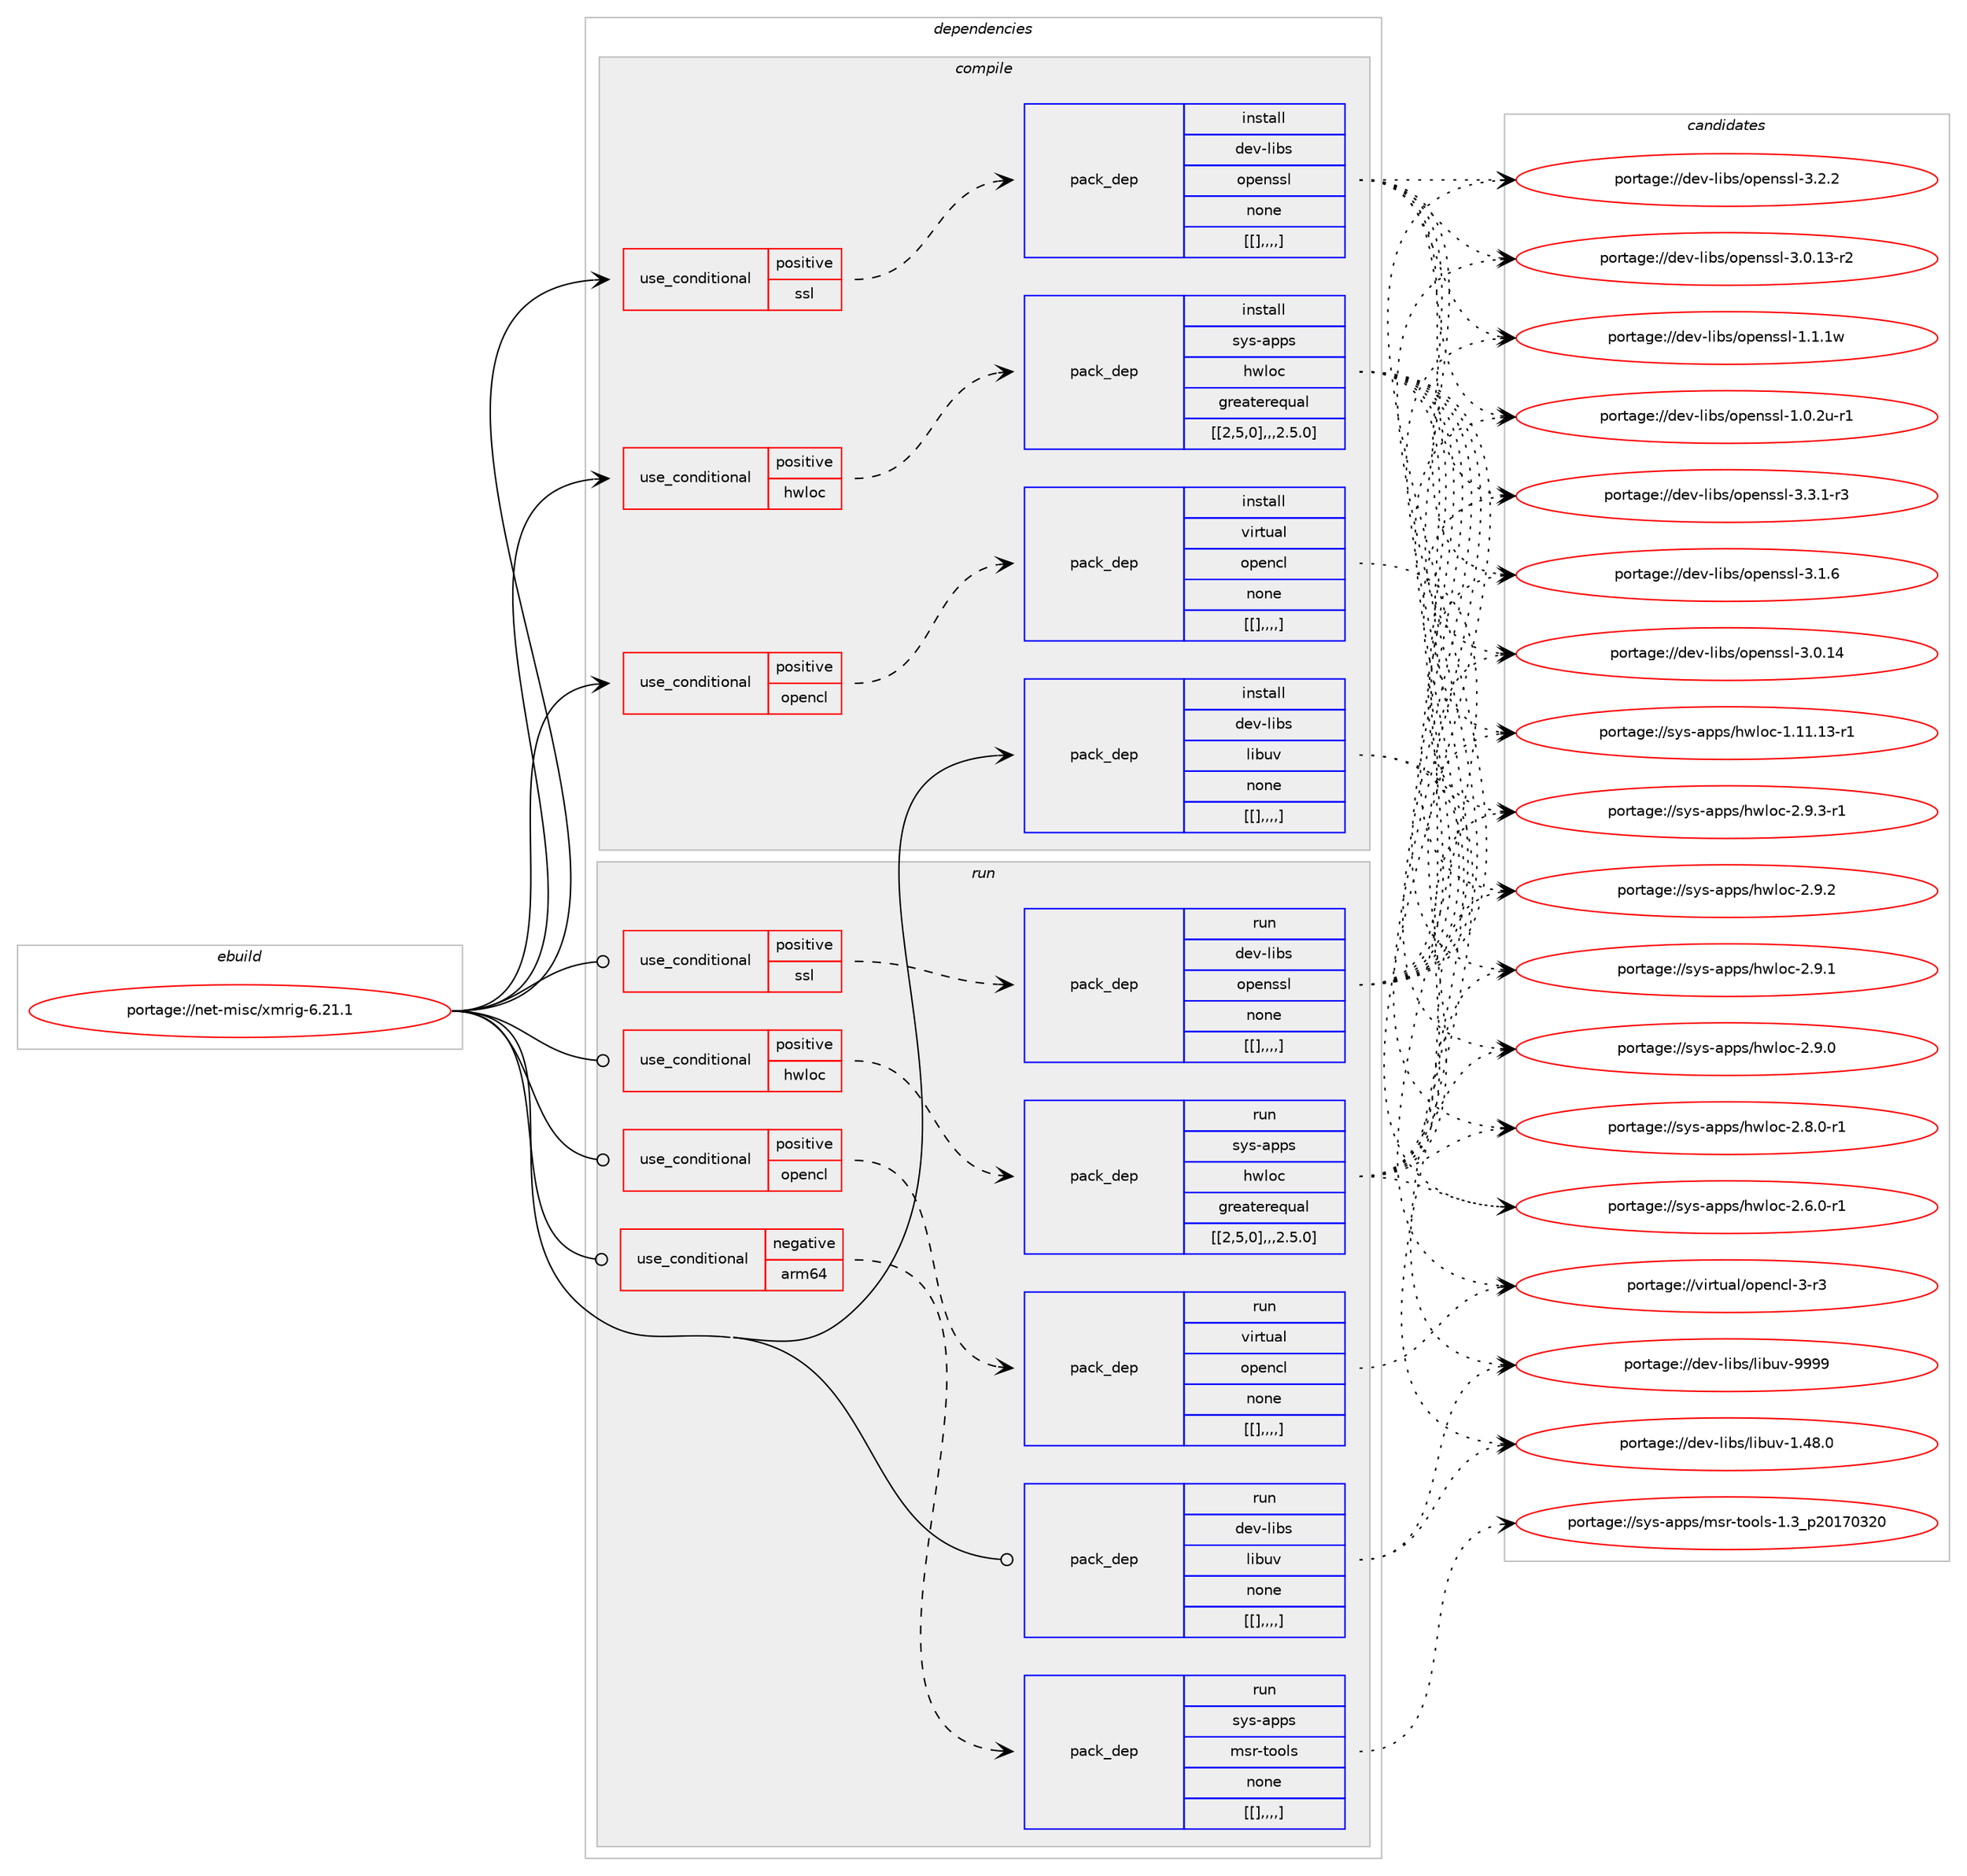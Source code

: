 digraph prolog {

# *************
# Graph options
# *************

newrank=true;
concentrate=true;
compound=true;
graph [rankdir=LR,fontname=Helvetica,fontsize=10,ranksep=1.5];#, ranksep=2.5, nodesep=0.2];
edge  [arrowhead=vee];
node  [fontname=Helvetica,fontsize=10];

# **********
# The ebuild
# **********

subgraph cluster_leftcol {
color=gray;
label=<<i>ebuild</i>>;
id [label="portage://net-misc/xmrig-6.21.1", color=red, width=4, href="../net-misc/xmrig-6.21.1.svg"];
}

# ****************
# The dependencies
# ****************

subgraph cluster_midcol {
color=gray;
label=<<i>dependencies</i>>;
subgraph cluster_compile {
fillcolor="#eeeeee";
style=filled;
label=<<i>compile</i>>;
subgraph cond103573 {
dependency394520 [label=<<TABLE BORDER="0" CELLBORDER="1" CELLSPACING="0" CELLPADDING="4"><TR><TD ROWSPAN="3" CELLPADDING="10">use_conditional</TD></TR><TR><TD>positive</TD></TR><TR><TD>hwloc</TD></TR></TABLE>>, shape=none, color=red];
subgraph pack288066 {
dependency394521 [label=<<TABLE BORDER="0" CELLBORDER="1" CELLSPACING="0" CELLPADDING="4" WIDTH="220"><TR><TD ROWSPAN="6" CELLPADDING="30">pack_dep</TD></TR><TR><TD WIDTH="110">install</TD></TR><TR><TD>sys-apps</TD></TR><TR><TD>hwloc</TD></TR><TR><TD>greaterequal</TD></TR><TR><TD>[[2,5,0],,,2.5.0]</TD></TR></TABLE>>, shape=none, color=blue];
}
dependency394520:e -> dependency394521:w [weight=20,style="dashed",arrowhead="vee"];
}
id:e -> dependency394520:w [weight=20,style="solid",arrowhead="vee"];
subgraph cond103574 {
dependency394522 [label=<<TABLE BORDER="0" CELLBORDER="1" CELLSPACING="0" CELLPADDING="4"><TR><TD ROWSPAN="3" CELLPADDING="10">use_conditional</TD></TR><TR><TD>positive</TD></TR><TR><TD>opencl</TD></TR></TABLE>>, shape=none, color=red];
subgraph pack288067 {
dependency394523 [label=<<TABLE BORDER="0" CELLBORDER="1" CELLSPACING="0" CELLPADDING="4" WIDTH="220"><TR><TD ROWSPAN="6" CELLPADDING="30">pack_dep</TD></TR><TR><TD WIDTH="110">install</TD></TR><TR><TD>virtual</TD></TR><TR><TD>opencl</TD></TR><TR><TD>none</TD></TR><TR><TD>[[],,,,]</TD></TR></TABLE>>, shape=none, color=blue];
}
dependency394522:e -> dependency394523:w [weight=20,style="dashed",arrowhead="vee"];
}
id:e -> dependency394522:w [weight=20,style="solid",arrowhead="vee"];
subgraph cond103575 {
dependency394524 [label=<<TABLE BORDER="0" CELLBORDER="1" CELLSPACING="0" CELLPADDING="4"><TR><TD ROWSPAN="3" CELLPADDING="10">use_conditional</TD></TR><TR><TD>positive</TD></TR><TR><TD>ssl</TD></TR></TABLE>>, shape=none, color=red];
subgraph pack288068 {
dependency394525 [label=<<TABLE BORDER="0" CELLBORDER="1" CELLSPACING="0" CELLPADDING="4" WIDTH="220"><TR><TD ROWSPAN="6" CELLPADDING="30">pack_dep</TD></TR><TR><TD WIDTH="110">install</TD></TR><TR><TD>dev-libs</TD></TR><TR><TD>openssl</TD></TR><TR><TD>none</TD></TR><TR><TD>[[],,,,]</TD></TR></TABLE>>, shape=none, color=blue];
}
dependency394524:e -> dependency394525:w [weight=20,style="dashed",arrowhead="vee"];
}
id:e -> dependency394524:w [weight=20,style="solid",arrowhead="vee"];
subgraph pack288069 {
dependency394526 [label=<<TABLE BORDER="0" CELLBORDER="1" CELLSPACING="0" CELLPADDING="4" WIDTH="220"><TR><TD ROWSPAN="6" CELLPADDING="30">pack_dep</TD></TR><TR><TD WIDTH="110">install</TD></TR><TR><TD>dev-libs</TD></TR><TR><TD>libuv</TD></TR><TR><TD>none</TD></TR><TR><TD>[[],,,,]</TD></TR></TABLE>>, shape=none, color=blue];
}
id:e -> dependency394526:w [weight=20,style="solid",arrowhead="vee"];
}
subgraph cluster_compileandrun {
fillcolor="#eeeeee";
style=filled;
label=<<i>compile and run</i>>;
}
subgraph cluster_run {
fillcolor="#eeeeee";
style=filled;
label=<<i>run</i>>;
subgraph cond103576 {
dependency394527 [label=<<TABLE BORDER="0" CELLBORDER="1" CELLSPACING="0" CELLPADDING="4"><TR><TD ROWSPAN="3" CELLPADDING="10">use_conditional</TD></TR><TR><TD>negative</TD></TR><TR><TD>arm64</TD></TR></TABLE>>, shape=none, color=red];
subgraph pack288070 {
dependency394528 [label=<<TABLE BORDER="0" CELLBORDER="1" CELLSPACING="0" CELLPADDING="4" WIDTH="220"><TR><TD ROWSPAN="6" CELLPADDING="30">pack_dep</TD></TR><TR><TD WIDTH="110">run</TD></TR><TR><TD>sys-apps</TD></TR><TR><TD>msr-tools</TD></TR><TR><TD>none</TD></TR><TR><TD>[[],,,,]</TD></TR></TABLE>>, shape=none, color=blue];
}
dependency394527:e -> dependency394528:w [weight=20,style="dashed",arrowhead="vee"];
}
id:e -> dependency394527:w [weight=20,style="solid",arrowhead="odot"];
subgraph cond103577 {
dependency394529 [label=<<TABLE BORDER="0" CELLBORDER="1" CELLSPACING="0" CELLPADDING="4"><TR><TD ROWSPAN="3" CELLPADDING="10">use_conditional</TD></TR><TR><TD>positive</TD></TR><TR><TD>hwloc</TD></TR></TABLE>>, shape=none, color=red];
subgraph pack288071 {
dependency394530 [label=<<TABLE BORDER="0" CELLBORDER="1" CELLSPACING="0" CELLPADDING="4" WIDTH="220"><TR><TD ROWSPAN="6" CELLPADDING="30">pack_dep</TD></TR><TR><TD WIDTH="110">run</TD></TR><TR><TD>sys-apps</TD></TR><TR><TD>hwloc</TD></TR><TR><TD>greaterequal</TD></TR><TR><TD>[[2,5,0],,,2.5.0]</TD></TR></TABLE>>, shape=none, color=blue];
}
dependency394529:e -> dependency394530:w [weight=20,style="dashed",arrowhead="vee"];
}
id:e -> dependency394529:w [weight=20,style="solid",arrowhead="odot"];
subgraph cond103578 {
dependency394531 [label=<<TABLE BORDER="0" CELLBORDER="1" CELLSPACING="0" CELLPADDING="4"><TR><TD ROWSPAN="3" CELLPADDING="10">use_conditional</TD></TR><TR><TD>positive</TD></TR><TR><TD>opencl</TD></TR></TABLE>>, shape=none, color=red];
subgraph pack288072 {
dependency394532 [label=<<TABLE BORDER="0" CELLBORDER="1" CELLSPACING="0" CELLPADDING="4" WIDTH="220"><TR><TD ROWSPAN="6" CELLPADDING="30">pack_dep</TD></TR><TR><TD WIDTH="110">run</TD></TR><TR><TD>virtual</TD></TR><TR><TD>opencl</TD></TR><TR><TD>none</TD></TR><TR><TD>[[],,,,]</TD></TR></TABLE>>, shape=none, color=blue];
}
dependency394531:e -> dependency394532:w [weight=20,style="dashed",arrowhead="vee"];
}
id:e -> dependency394531:w [weight=20,style="solid",arrowhead="odot"];
subgraph cond103579 {
dependency394533 [label=<<TABLE BORDER="0" CELLBORDER="1" CELLSPACING="0" CELLPADDING="4"><TR><TD ROWSPAN="3" CELLPADDING="10">use_conditional</TD></TR><TR><TD>positive</TD></TR><TR><TD>ssl</TD></TR></TABLE>>, shape=none, color=red];
subgraph pack288073 {
dependency394534 [label=<<TABLE BORDER="0" CELLBORDER="1" CELLSPACING="0" CELLPADDING="4" WIDTH="220"><TR><TD ROWSPAN="6" CELLPADDING="30">pack_dep</TD></TR><TR><TD WIDTH="110">run</TD></TR><TR><TD>dev-libs</TD></TR><TR><TD>openssl</TD></TR><TR><TD>none</TD></TR><TR><TD>[[],,,,]</TD></TR></TABLE>>, shape=none, color=blue];
}
dependency394533:e -> dependency394534:w [weight=20,style="dashed",arrowhead="vee"];
}
id:e -> dependency394533:w [weight=20,style="solid",arrowhead="odot"];
subgraph pack288074 {
dependency394535 [label=<<TABLE BORDER="0" CELLBORDER="1" CELLSPACING="0" CELLPADDING="4" WIDTH="220"><TR><TD ROWSPAN="6" CELLPADDING="30">pack_dep</TD></TR><TR><TD WIDTH="110">run</TD></TR><TR><TD>dev-libs</TD></TR><TR><TD>libuv</TD></TR><TR><TD>none</TD></TR><TR><TD>[[],,,,]</TD></TR></TABLE>>, shape=none, color=blue];
}
id:e -> dependency394535:w [weight=20,style="solid",arrowhead="odot"];
}
}

# **************
# The candidates
# **************

subgraph cluster_choices {
rank=same;
color=gray;
label=<<i>candidates</i>>;

subgraph choice288066 {
color=black;
nodesep=1;
choice115121115459711211211547104119108111994550465746514511449 [label="portage://sys-apps/hwloc-2.9.3-r1", color=red, width=4,href="../sys-apps/hwloc-2.9.3-r1.svg"];
choice11512111545971121121154710411910811199455046574650 [label="portage://sys-apps/hwloc-2.9.2", color=red, width=4,href="../sys-apps/hwloc-2.9.2.svg"];
choice11512111545971121121154710411910811199455046574649 [label="portage://sys-apps/hwloc-2.9.1", color=red, width=4,href="../sys-apps/hwloc-2.9.1.svg"];
choice11512111545971121121154710411910811199455046574648 [label="portage://sys-apps/hwloc-2.9.0", color=red, width=4,href="../sys-apps/hwloc-2.9.0.svg"];
choice115121115459711211211547104119108111994550465646484511449 [label="portage://sys-apps/hwloc-2.8.0-r1", color=red, width=4,href="../sys-apps/hwloc-2.8.0-r1.svg"];
choice115121115459711211211547104119108111994550465446484511449 [label="portage://sys-apps/hwloc-2.6.0-r1", color=red, width=4,href="../sys-apps/hwloc-2.6.0-r1.svg"];
choice1151211154597112112115471041191081119945494649494649514511449 [label="portage://sys-apps/hwloc-1.11.13-r1", color=red, width=4,href="../sys-apps/hwloc-1.11.13-r1.svg"];
dependency394521:e -> choice115121115459711211211547104119108111994550465746514511449:w [style=dotted,weight="100"];
dependency394521:e -> choice11512111545971121121154710411910811199455046574650:w [style=dotted,weight="100"];
dependency394521:e -> choice11512111545971121121154710411910811199455046574649:w [style=dotted,weight="100"];
dependency394521:e -> choice11512111545971121121154710411910811199455046574648:w [style=dotted,weight="100"];
dependency394521:e -> choice115121115459711211211547104119108111994550465646484511449:w [style=dotted,weight="100"];
dependency394521:e -> choice115121115459711211211547104119108111994550465446484511449:w [style=dotted,weight="100"];
dependency394521:e -> choice1151211154597112112115471041191081119945494649494649514511449:w [style=dotted,weight="100"];
}
subgraph choice288067 {
color=black;
nodesep=1;
choice11810511411611797108471111121011109910845514511451 [label="portage://virtual/opencl-3-r3", color=red, width=4,href="../virtual/opencl-3-r3.svg"];
dependency394523:e -> choice11810511411611797108471111121011109910845514511451:w [style=dotted,weight="100"];
}
subgraph choice288068 {
color=black;
nodesep=1;
choice1001011184510810598115471111121011101151151084551465146494511451 [label="portage://dev-libs/openssl-3.3.1-r3", color=red, width=4,href="../dev-libs/openssl-3.3.1-r3.svg"];
choice100101118451081059811547111112101110115115108455146504650 [label="portage://dev-libs/openssl-3.2.2", color=red, width=4,href="../dev-libs/openssl-3.2.2.svg"];
choice100101118451081059811547111112101110115115108455146494654 [label="portage://dev-libs/openssl-3.1.6", color=red, width=4,href="../dev-libs/openssl-3.1.6.svg"];
choice10010111845108105981154711111210111011511510845514648464952 [label="portage://dev-libs/openssl-3.0.14", color=red, width=4,href="../dev-libs/openssl-3.0.14.svg"];
choice100101118451081059811547111112101110115115108455146484649514511450 [label="portage://dev-libs/openssl-3.0.13-r2", color=red, width=4,href="../dev-libs/openssl-3.0.13-r2.svg"];
choice100101118451081059811547111112101110115115108454946494649119 [label="portage://dev-libs/openssl-1.1.1w", color=red, width=4,href="../dev-libs/openssl-1.1.1w.svg"];
choice1001011184510810598115471111121011101151151084549464846501174511449 [label="portage://dev-libs/openssl-1.0.2u-r1", color=red, width=4,href="../dev-libs/openssl-1.0.2u-r1.svg"];
dependency394525:e -> choice1001011184510810598115471111121011101151151084551465146494511451:w [style=dotted,weight="100"];
dependency394525:e -> choice100101118451081059811547111112101110115115108455146504650:w [style=dotted,weight="100"];
dependency394525:e -> choice100101118451081059811547111112101110115115108455146494654:w [style=dotted,weight="100"];
dependency394525:e -> choice10010111845108105981154711111210111011511510845514648464952:w [style=dotted,weight="100"];
dependency394525:e -> choice100101118451081059811547111112101110115115108455146484649514511450:w [style=dotted,weight="100"];
dependency394525:e -> choice100101118451081059811547111112101110115115108454946494649119:w [style=dotted,weight="100"];
dependency394525:e -> choice1001011184510810598115471111121011101151151084549464846501174511449:w [style=dotted,weight="100"];
}
subgraph choice288069 {
color=black;
nodesep=1;
choice100101118451081059811547108105981171184557575757 [label="portage://dev-libs/libuv-9999", color=red, width=4,href="../dev-libs/libuv-9999.svg"];
choice1001011184510810598115471081059811711845494652564648 [label="portage://dev-libs/libuv-1.48.0", color=red, width=4,href="../dev-libs/libuv-1.48.0.svg"];
dependency394526:e -> choice100101118451081059811547108105981171184557575757:w [style=dotted,weight="100"];
dependency394526:e -> choice1001011184510810598115471081059811711845494652564648:w [style=dotted,weight="100"];
}
subgraph choice288070 {
color=black;
nodesep=1;
choice1151211154597112112115471091151144511611111110811545494651951125048495548515048 [label="portage://sys-apps/msr-tools-1.3_p20170320", color=red, width=4,href="../sys-apps/msr-tools-1.3_p20170320.svg"];
dependency394528:e -> choice1151211154597112112115471091151144511611111110811545494651951125048495548515048:w [style=dotted,weight="100"];
}
subgraph choice288071 {
color=black;
nodesep=1;
choice115121115459711211211547104119108111994550465746514511449 [label="portage://sys-apps/hwloc-2.9.3-r1", color=red, width=4,href="../sys-apps/hwloc-2.9.3-r1.svg"];
choice11512111545971121121154710411910811199455046574650 [label="portage://sys-apps/hwloc-2.9.2", color=red, width=4,href="../sys-apps/hwloc-2.9.2.svg"];
choice11512111545971121121154710411910811199455046574649 [label="portage://sys-apps/hwloc-2.9.1", color=red, width=4,href="../sys-apps/hwloc-2.9.1.svg"];
choice11512111545971121121154710411910811199455046574648 [label="portage://sys-apps/hwloc-2.9.0", color=red, width=4,href="../sys-apps/hwloc-2.9.0.svg"];
choice115121115459711211211547104119108111994550465646484511449 [label="portage://sys-apps/hwloc-2.8.0-r1", color=red, width=4,href="../sys-apps/hwloc-2.8.0-r1.svg"];
choice115121115459711211211547104119108111994550465446484511449 [label="portage://sys-apps/hwloc-2.6.0-r1", color=red, width=4,href="../sys-apps/hwloc-2.6.0-r1.svg"];
choice1151211154597112112115471041191081119945494649494649514511449 [label="portage://sys-apps/hwloc-1.11.13-r1", color=red, width=4,href="../sys-apps/hwloc-1.11.13-r1.svg"];
dependency394530:e -> choice115121115459711211211547104119108111994550465746514511449:w [style=dotted,weight="100"];
dependency394530:e -> choice11512111545971121121154710411910811199455046574650:w [style=dotted,weight="100"];
dependency394530:e -> choice11512111545971121121154710411910811199455046574649:w [style=dotted,weight="100"];
dependency394530:e -> choice11512111545971121121154710411910811199455046574648:w [style=dotted,weight="100"];
dependency394530:e -> choice115121115459711211211547104119108111994550465646484511449:w [style=dotted,weight="100"];
dependency394530:e -> choice115121115459711211211547104119108111994550465446484511449:w [style=dotted,weight="100"];
dependency394530:e -> choice1151211154597112112115471041191081119945494649494649514511449:w [style=dotted,weight="100"];
}
subgraph choice288072 {
color=black;
nodesep=1;
choice11810511411611797108471111121011109910845514511451 [label="portage://virtual/opencl-3-r3", color=red, width=4,href="../virtual/opencl-3-r3.svg"];
dependency394532:e -> choice11810511411611797108471111121011109910845514511451:w [style=dotted,weight="100"];
}
subgraph choice288073 {
color=black;
nodesep=1;
choice1001011184510810598115471111121011101151151084551465146494511451 [label="portage://dev-libs/openssl-3.3.1-r3", color=red, width=4,href="../dev-libs/openssl-3.3.1-r3.svg"];
choice100101118451081059811547111112101110115115108455146504650 [label="portage://dev-libs/openssl-3.2.2", color=red, width=4,href="../dev-libs/openssl-3.2.2.svg"];
choice100101118451081059811547111112101110115115108455146494654 [label="portage://dev-libs/openssl-3.1.6", color=red, width=4,href="../dev-libs/openssl-3.1.6.svg"];
choice10010111845108105981154711111210111011511510845514648464952 [label="portage://dev-libs/openssl-3.0.14", color=red, width=4,href="../dev-libs/openssl-3.0.14.svg"];
choice100101118451081059811547111112101110115115108455146484649514511450 [label="portage://dev-libs/openssl-3.0.13-r2", color=red, width=4,href="../dev-libs/openssl-3.0.13-r2.svg"];
choice100101118451081059811547111112101110115115108454946494649119 [label="portage://dev-libs/openssl-1.1.1w", color=red, width=4,href="../dev-libs/openssl-1.1.1w.svg"];
choice1001011184510810598115471111121011101151151084549464846501174511449 [label="portage://dev-libs/openssl-1.0.2u-r1", color=red, width=4,href="../dev-libs/openssl-1.0.2u-r1.svg"];
dependency394534:e -> choice1001011184510810598115471111121011101151151084551465146494511451:w [style=dotted,weight="100"];
dependency394534:e -> choice100101118451081059811547111112101110115115108455146504650:w [style=dotted,weight="100"];
dependency394534:e -> choice100101118451081059811547111112101110115115108455146494654:w [style=dotted,weight="100"];
dependency394534:e -> choice10010111845108105981154711111210111011511510845514648464952:w [style=dotted,weight="100"];
dependency394534:e -> choice100101118451081059811547111112101110115115108455146484649514511450:w [style=dotted,weight="100"];
dependency394534:e -> choice100101118451081059811547111112101110115115108454946494649119:w [style=dotted,weight="100"];
dependency394534:e -> choice1001011184510810598115471111121011101151151084549464846501174511449:w [style=dotted,weight="100"];
}
subgraph choice288074 {
color=black;
nodesep=1;
choice100101118451081059811547108105981171184557575757 [label="portage://dev-libs/libuv-9999", color=red, width=4,href="../dev-libs/libuv-9999.svg"];
choice1001011184510810598115471081059811711845494652564648 [label="portage://dev-libs/libuv-1.48.0", color=red, width=4,href="../dev-libs/libuv-1.48.0.svg"];
dependency394535:e -> choice100101118451081059811547108105981171184557575757:w [style=dotted,weight="100"];
dependency394535:e -> choice1001011184510810598115471081059811711845494652564648:w [style=dotted,weight="100"];
}
}

}
